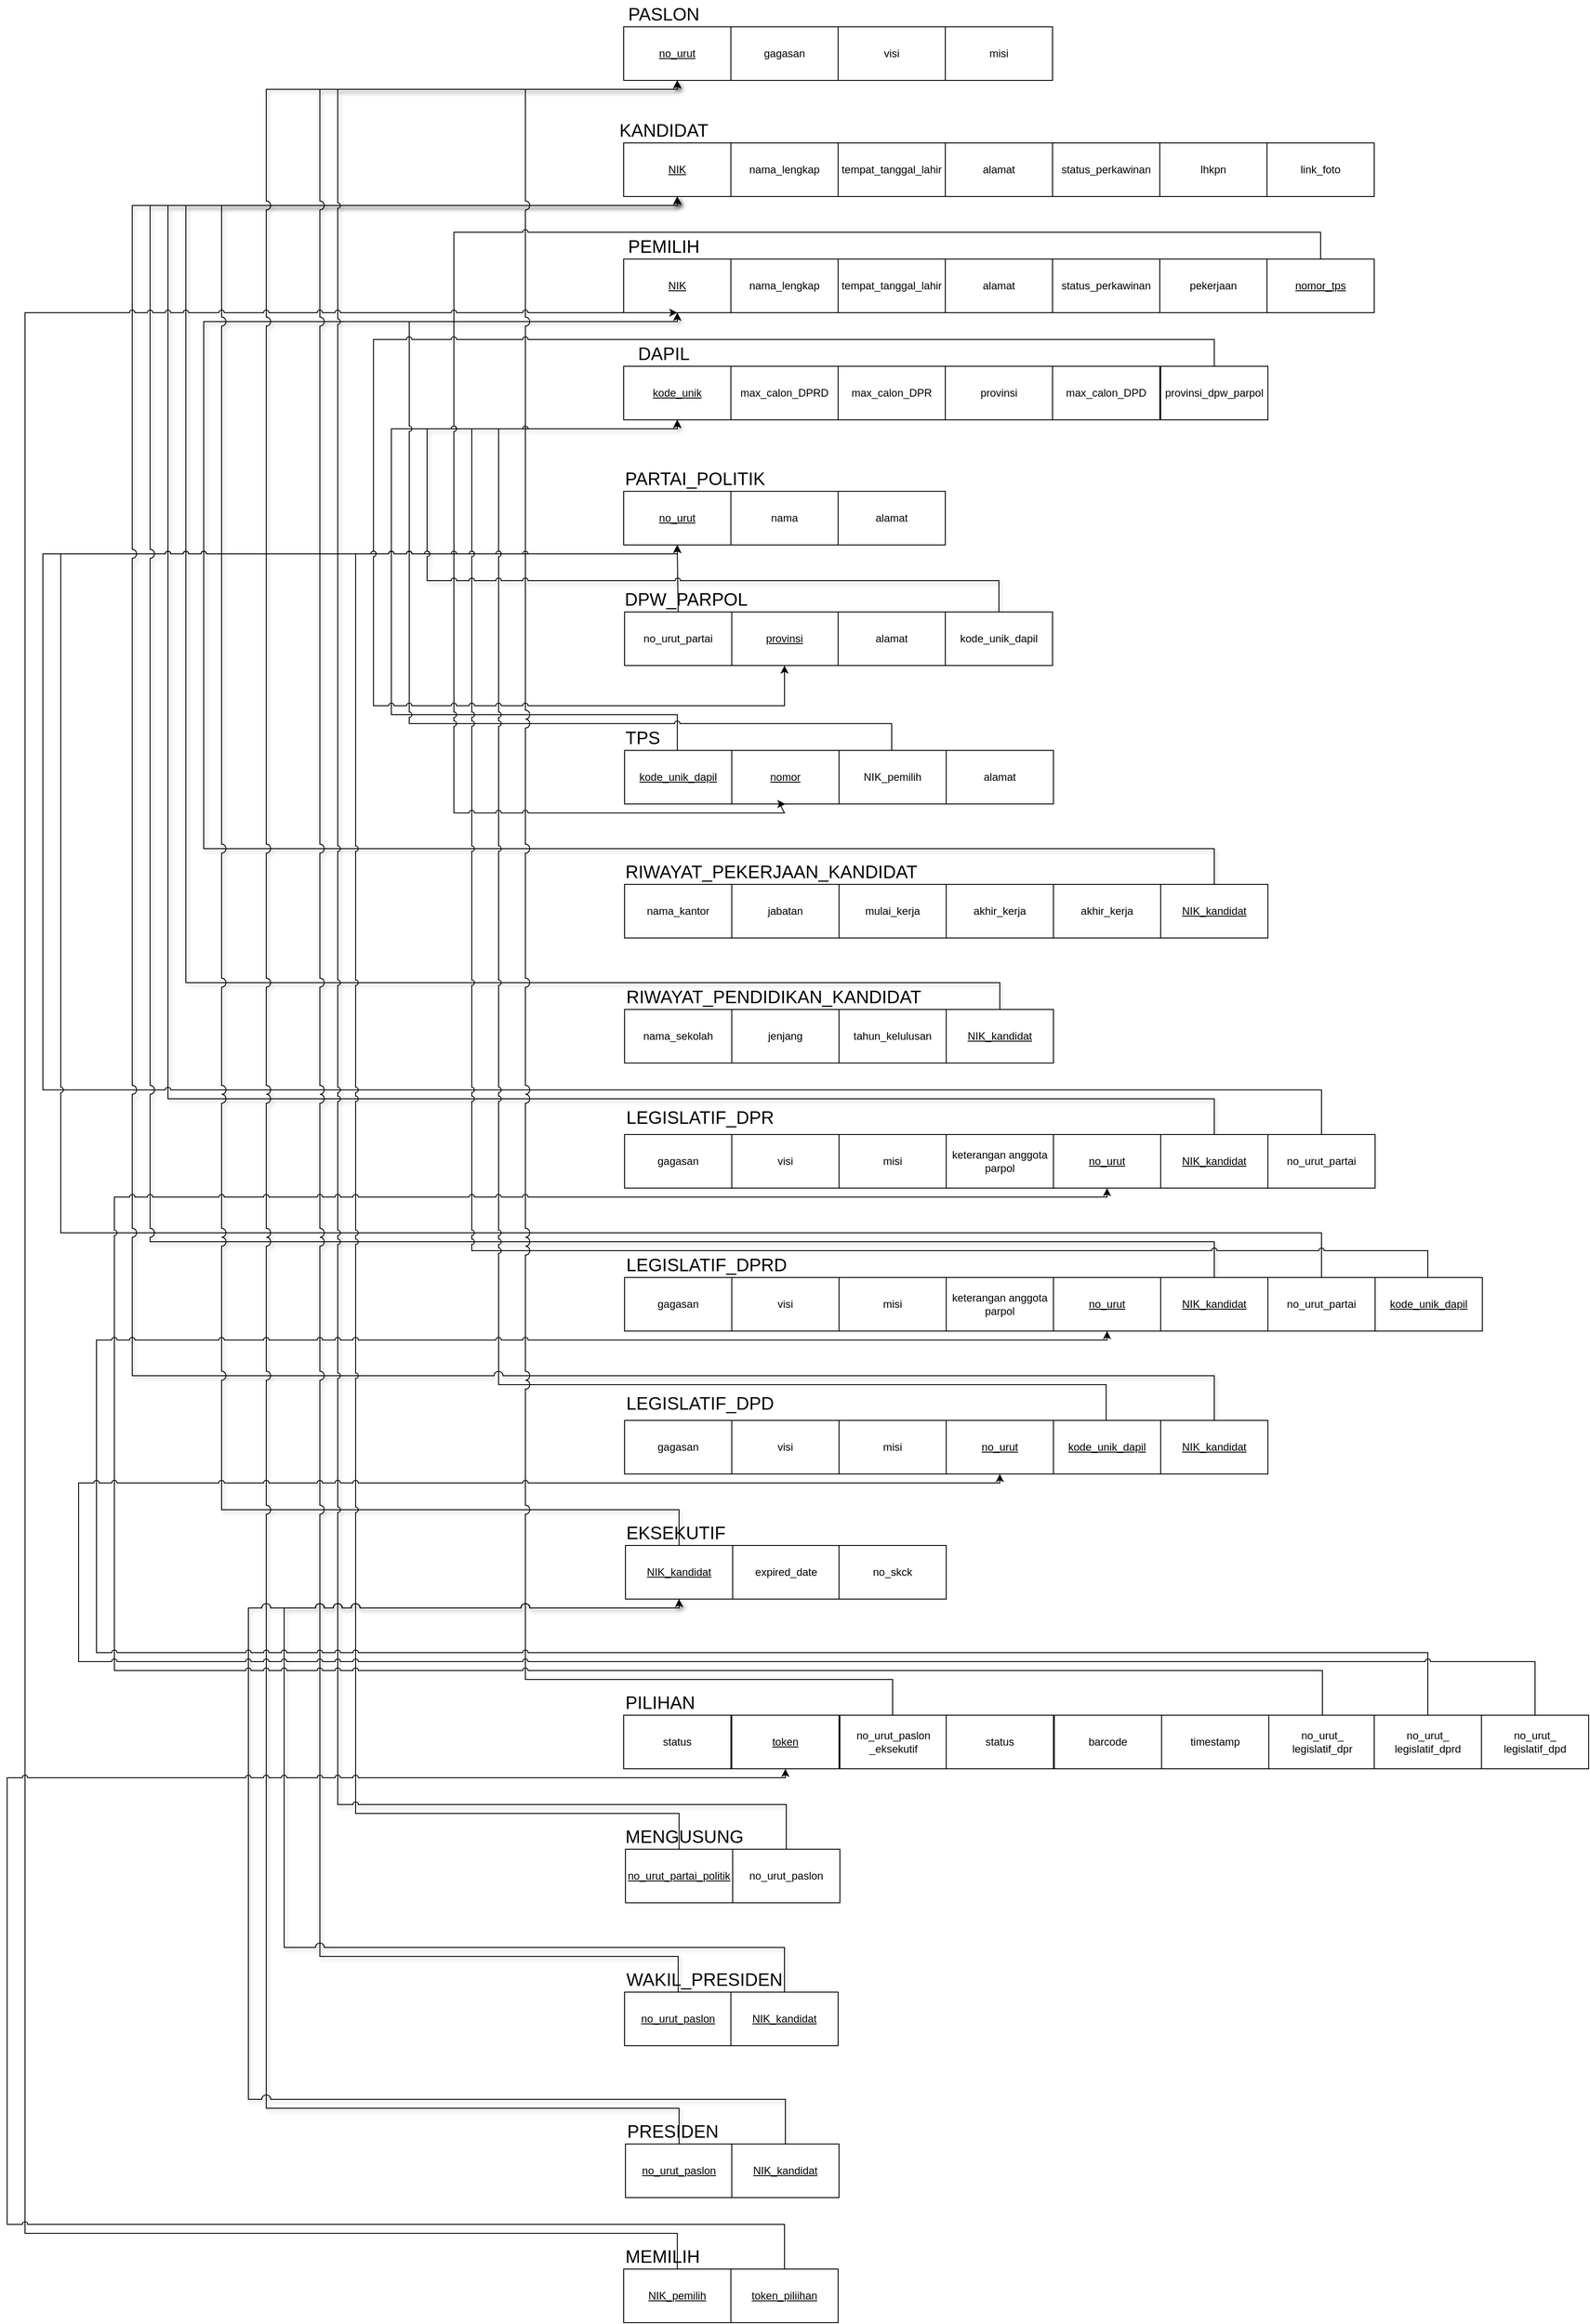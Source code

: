 <mxfile>
    <diagram name="Page-1" id="29IbZUK5nLMqWAKEhT4y">
        <mxGraphModel dx="1619" dy="452" grid="1" gridSize="10" guides="1" tooltips="1" connect="1" arrows="1" fold="1" page="1" pageScale="1" pageWidth="827" pageHeight="1169" math="0" shadow="0">
            <root>
                <mxCell id="0"/>
                <mxCell id="1" parent="0"/>
                <mxCell id="_uWPzjZglegu2zwNNhxl-1" value="no_urut" style="rounded=0;whiteSpace=wrap;html=1;fontStyle=4" parent="1" vertex="1">
                    <mxGeometry x="70" y="90" width="120" height="60" as="geometry"/>
                </mxCell>
                <mxCell id="_uWPzjZglegu2zwNNhxl-2" value="gagasan" style="rounded=0;whiteSpace=wrap;html=1;" parent="1" vertex="1">
                    <mxGeometry x="190" y="90" width="120" height="60" as="geometry"/>
                </mxCell>
                <mxCell id="_uWPzjZglegu2zwNNhxl-3" value="visi" style="rounded=0;whiteSpace=wrap;html=1;" parent="1" vertex="1">
                    <mxGeometry x="310" y="90" width="120" height="60" as="geometry"/>
                </mxCell>
                <mxCell id="_uWPzjZglegu2zwNNhxl-4" value="misi" style="rounded=0;whiteSpace=wrap;html=1;" parent="1" vertex="1">
                    <mxGeometry x="430" y="90" width="120" height="60" as="geometry"/>
                </mxCell>
                <mxCell id="_uWPzjZglegu2zwNNhxl-5" value="PASLON" style="text;html=1;align=center;verticalAlign=middle;whiteSpace=wrap;rounded=0;fontSize=20;" parent="1" vertex="1">
                    <mxGeometry x="60" y="60" width="110" height="30" as="geometry"/>
                </mxCell>
                <mxCell id="_uWPzjZglegu2zwNNhxl-7" value="NIK" style="rounded=0;whiteSpace=wrap;html=1;fontStyle=4" parent="1" vertex="1">
                    <mxGeometry x="70" y="220" width="120" height="60" as="geometry"/>
                </mxCell>
                <mxCell id="_uWPzjZglegu2zwNNhxl-8" value="nama_lengkap" style="rounded=0;whiteSpace=wrap;html=1;" parent="1" vertex="1">
                    <mxGeometry x="190" y="220" width="120" height="60" as="geometry"/>
                </mxCell>
                <mxCell id="_uWPzjZglegu2zwNNhxl-9" value="tempat_tanggal_lahir" style="rounded=0;whiteSpace=wrap;html=1;" parent="1" vertex="1">
                    <mxGeometry x="310" y="220" width="120" height="60" as="geometry"/>
                </mxCell>
                <mxCell id="_uWPzjZglegu2zwNNhxl-10" value="alamat" style="rounded=0;whiteSpace=wrap;html=1;" parent="1" vertex="1">
                    <mxGeometry x="430" y="220" width="120" height="60" as="geometry"/>
                </mxCell>
                <mxCell id="_uWPzjZglegu2zwNNhxl-11" value="status_perkawinan" style="rounded=0;whiteSpace=wrap;html=1;" parent="1" vertex="1">
                    <mxGeometry x="550" y="220" width="120" height="60" as="geometry"/>
                </mxCell>
                <mxCell id="_uWPzjZglegu2zwNNhxl-12" value="lhkpn" style="rounded=0;whiteSpace=wrap;html=1;" parent="1" vertex="1">
                    <mxGeometry x="670" y="220" width="120" height="60" as="geometry"/>
                </mxCell>
                <mxCell id="_uWPzjZglegu2zwNNhxl-13" value="link_foto" style="rounded=0;whiteSpace=wrap;html=1;" parent="1" vertex="1">
                    <mxGeometry x="790" y="220" width="120" height="60" as="geometry"/>
                </mxCell>
                <mxCell id="_uWPzjZglegu2zwNNhxl-14" value="NIK" style="rounded=0;whiteSpace=wrap;html=1;fontStyle=4" parent="1" vertex="1">
                    <mxGeometry x="70" y="350" width="120" height="60" as="geometry"/>
                </mxCell>
                <mxCell id="_uWPzjZglegu2zwNNhxl-15" value="KANDIDAT" style="text;html=1;align=center;verticalAlign=middle;whiteSpace=wrap;rounded=0;fontSize=20;" parent="1" vertex="1">
                    <mxGeometry x="70" y="190" width="90" height="30" as="geometry"/>
                </mxCell>
                <mxCell id="_uWPzjZglegu2zwNNhxl-16" value="nama_lengkap" style="rounded=0;whiteSpace=wrap;html=1;" parent="1" vertex="1">
                    <mxGeometry x="190" y="350" width="120" height="60" as="geometry"/>
                </mxCell>
                <mxCell id="_uWPzjZglegu2zwNNhxl-18" value="tempat_tanggal_lahir" style="rounded=0;whiteSpace=wrap;html=1;" parent="1" vertex="1">
                    <mxGeometry x="310" y="350" width="120" height="60" as="geometry"/>
                </mxCell>
                <mxCell id="_uWPzjZglegu2zwNNhxl-19" value="alamat" style="rounded=0;whiteSpace=wrap;html=1;" parent="1" vertex="1">
                    <mxGeometry x="430" y="350" width="120" height="60" as="geometry"/>
                </mxCell>
                <mxCell id="_uWPzjZglegu2zwNNhxl-20" value="status_perkawinan" style="rounded=0;whiteSpace=wrap;html=1;" parent="1" vertex="1">
                    <mxGeometry x="550" y="350" width="120" height="60" as="geometry"/>
                </mxCell>
                <mxCell id="_uWPzjZglegu2zwNNhxl-21" value="pekerjaan" style="rounded=0;whiteSpace=wrap;html=1;" parent="1" vertex="1">
                    <mxGeometry x="670" y="350" width="120" height="60" as="geometry"/>
                </mxCell>
                <mxCell id="_uWPzjZglegu2zwNNhxl-22" value="max_calon_DPD" style="rounded=0;whiteSpace=wrap;html=1;" parent="1" vertex="1">
                    <mxGeometry x="550" y="470" width="120" height="60" as="geometry"/>
                </mxCell>
                <mxCell id="_uWPzjZglegu2zwNNhxl-23" value="PEMILIH" style="text;html=1;align=center;verticalAlign=middle;whiteSpace=wrap;rounded=0;fontSize=20;" parent="1" vertex="1">
                    <mxGeometry x="70" y="320" width="90" height="30" as="geometry"/>
                </mxCell>
                <mxCell id="_uWPzjZglegu2zwNNhxl-24" value="max_calon_DPRD" style="rounded=0;whiteSpace=wrap;html=1;" parent="1" vertex="1">
                    <mxGeometry x="190" y="470" width="120" height="60" as="geometry"/>
                </mxCell>
                <mxCell id="_uWPzjZglegu2zwNNhxl-25" value="max_calon_DPR" style="rounded=0;whiteSpace=wrap;html=1;" parent="1" vertex="1">
                    <mxGeometry x="310" y="470" width="120" height="60" as="geometry"/>
                </mxCell>
                <mxCell id="_uWPzjZglegu2zwNNhxl-26" value="provinsi" style="rounded=0;whiteSpace=wrap;html=1;" parent="1" vertex="1">
                    <mxGeometry x="430" y="470" width="120" height="60" as="geometry"/>
                </mxCell>
                <mxCell id="_uWPzjZglegu2zwNNhxl-27" value="kode_unik" style="rounded=0;whiteSpace=wrap;html=1;fontStyle=4" parent="1" vertex="1">
                    <mxGeometry x="70" y="470" width="120" height="60" as="geometry"/>
                </mxCell>
                <mxCell id="_uWPzjZglegu2zwNNhxl-28" value="DAPIL" style="text;html=1;align=center;verticalAlign=middle;whiteSpace=wrap;rounded=0;fontSize=20;" parent="1" vertex="1">
                    <mxGeometry x="70" y="440" width="90" height="30" as="geometry"/>
                </mxCell>
                <mxCell id="_uWPzjZglegu2zwNNhxl-29" value="no_urut" style="rounded=0;whiteSpace=wrap;html=1;fontStyle=4" parent="1" vertex="1">
                    <mxGeometry x="70" y="610" width="120" height="60" as="geometry"/>
                </mxCell>
                <mxCell id="_uWPzjZglegu2zwNNhxl-30" value="nama" style="rounded=0;whiteSpace=wrap;html=1;" parent="1" vertex="1">
                    <mxGeometry x="190" y="610" width="120" height="60" as="geometry"/>
                </mxCell>
                <mxCell id="_uWPzjZglegu2zwNNhxl-31" value="alamat" style="rounded=0;whiteSpace=wrap;html=1;" parent="1" vertex="1">
                    <mxGeometry x="310" y="610" width="120" height="60" as="geometry"/>
                </mxCell>
                <mxCell id="_uWPzjZglegu2zwNNhxl-32" value="PARTAI_POLITIK" style="text;html=1;align=center;verticalAlign=middle;whiteSpace=wrap;rounded=0;fontSize=20;" parent="1" vertex="1">
                    <mxGeometry x="70" y="580" width="160" height="30" as="geometry"/>
                </mxCell>
                <mxCell id="_uWPzjZglegu2zwNNhxl-36" value="provinsi" style="rounded=0;whiteSpace=wrap;html=1;fontStyle=4" parent="1" vertex="1">
                    <mxGeometry x="190" y="745" width="120" height="60" as="geometry"/>
                </mxCell>
                <mxCell id="12" style="edgeStyle=orthogonalEdgeStyle;rounded=0;jumpStyle=arc;html=1;entryX=0.5;entryY=1;entryDx=0;entryDy=0;" parent="1" source="_uWPzjZglegu2zwNNhxl-37" target="_uWPzjZglegu2zwNNhxl-29" edge="1">
                    <mxGeometry relative="1" as="geometry"/>
                </mxCell>
                <mxCell id="_uWPzjZglegu2zwNNhxl-37" value="no_urut_partai" style="rounded=0;whiteSpace=wrap;html=1;fontStyle=0" parent="1" vertex="1">
                    <mxGeometry x="71" y="745" width="120" height="60" as="geometry"/>
                </mxCell>
                <mxCell id="_uWPzjZglegu2zwNNhxl-38" value="alamat" style="rounded=0;whiteSpace=wrap;html=1;" parent="1" vertex="1">
                    <mxGeometry x="310" y="745" width="120" height="60" as="geometry"/>
                </mxCell>
                <mxCell id="_uWPzjZglegu2zwNNhxl-39" value="DPW_PARPOL" style="text;html=1;align=center;verticalAlign=middle;whiteSpace=wrap;rounded=0;fontSize=20;" parent="1" vertex="1">
                    <mxGeometry x="60" y="715" width="160" height="30" as="geometry"/>
                </mxCell>
                <mxCell id="_uWPzjZglegu2zwNNhxl-40" value="alamat" style="rounded=0;whiteSpace=wrap;html=1;" parent="1" vertex="1">
                    <mxGeometry x="431" y="900" width="120" height="60" as="geometry"/>
                </mxCell>
                <mxCell id="_uWPzjZglegu2zwNNhxl-41" value="nomor" style="rounded=0;whiteSpace=wrap;html=1;fontStyle=4" parent="1" vertex="1">
                    <mxGeometry x="191" y="900" width="120" height="60" as="geometry"/>
                </mxCell>
                <mxCell id="16" style="edgeStyle=orthogonalEdgeStyle;rounded=0;jumpStyle=arc;html=1;entryX=0.5;entryY=1;entryDx=0;entryDy=0;" parent="1" source="_uWPzjZglegu2zwNNhxl-42" target="_uWPzjZglegu2zwNNhxl-27" edge="1">
                    <mxGeometry relative="1" as="geometry">
                        <Array as="points">
                            <mxPoint x="130" y="860"/>
                            <mxPoint x="-190" y="860"/>
                            <mxPoint x="-190" y="540"/>
                            <mxPoint x="130" y="540"/>
                        </Array>
                    </mxGeometry>
                </mxCell>
                <mxCell id="_uWPzjZglegu2zwNNhxl-42" value="kode_unik_dapil" style="rounded=0;whiteSpace=wrap;html=1;fontStyle=4" parent="1" vertex="1">
                    <mxGeometry x="71" y="900" width="120" height="60" as="geometry"/>
                </mxCell>
                <mxCell id="_uWPzjZglegu2zwNNhxl-43" value="TPS" style="text;html=1;align=left;verticalAlign=middle;whiteSpace=wrap;rounded=0;fontSize=20;" parent="1" vertex="1">
                    <mxGeometry x="70" y="870" width="50" height="30" as="geometry"/>
                </mxCell>
                <mxCell id="13" style="edgeStyle=orthogonalEdgeStyle;rounded=0;jumpStyle=arc;html=1;entryX=0.5;entryY=1;entryDx=0;entryDy=0;" parent="1" source="_uWPzjZglegu2zwNNhxl-44" target="_uWPzjZglegu2zwNNhxl-14" edge="1">
                    <mxGeometry relative="1" as="geometry">
                        <Array as="points">
                            <mxPoint x="370" y="870"/>
                            <mxPoint x="-170" y="870"/>
                            <mxPoint x="-170" y="420"/>
                            <mxPoint x="130" y="420"/>
                        </Array>
                    </mxGeometry>
                </mxCell>
                <mxCell id="_uWPzjZglegu2zwNNhxl-44" value="NIK_pemilih" style="rounded=0;whiteSpace=wrap;html=1;fontStyle=0" parent="1" vertex="1">
                    <mxGeometry x="311" y="900" width="120" height="60" as="geometry"/>
                </mxCell>
                <mxCell id="_uWPzjZglegu2zwNNhxl-45" value="nama_kantor" style="rounded=0;whiteSpace=wrap;html=1;fontStyle=0" parent="1" vertex="1">
                    <mxGeometry x="71" y="1050" width="120" height="60" as="geometry"/>
                </mxCell>
                <mxCell id="_uWPzjZglegu2zwNNhxl-46" value="jabatan" style="rounded=0;whiteSpace=wrap;html=1;fontStyle=0" parent="1" vertex="1">
                    <mxGeometry x="191" y="1050" width="120" height="60" as="geometry"/>
                </mxCell>
                <mxCell id="_uWPzjZglegu2zwNNhxl-47" value="mulai_kerja" style="rounded=0;whiteSpace=wrap;html=1;fontStyle=0" parent="1" vertex="1">
                    <mxGeometry x="311" y="1050" width="120" height="60" as="geometry"/>
                </mxCell>
                <mxCell id="_uWPzjZglegu2zwNNhxl-48" value="akhir_kerja" style="rounded=0;whiteSpace=wrap;html=1;fontStyle=0" parent="1" vertex="1">
                    <mxGeometry x="431" y="1050" width="120" height="60" as="geometry"/>
                </mxCell>
                <mxCell id="_uWPzjZglegu2zwNNhxl-50" value="RIWAYAT_PEKERJAAN_KANDIDAT" style="text;html=1;align=left;verticalAlign=middle;whiteSpace=wrap;rounded=0;fontSize=20;" parent="1" vertex="1">
                    <mxGeometry x="70" y="1020" width="330" height="30" as="geometry"/>
                </mxCell>
                <mxCell id="_uWPzjZglegu2zwNNhxl-51" value="akhir_kerja" style="rounded=0;whiteSpace=wrap;html=1;fontStyle=0" parent="1" vertex="1">
                    <mxGeometry x="551" y="1050" width="120" height="60" as="geometry"/>
                </mxCell>
                <mxCell id="37" style="edgeStyle=orthogonalEdgeStyle;rounded=0;jumpStyle=arc;jumpSize=10;html=1;entryX=0.5;entryY=1;entryDx=0;entryDy=0;shadow=1;" parent="1" source="_uWPzjZglegu2zwNNhxl-52" target="_uWPzjZglegu2zwNNhxl-14" edge="1">
                    <mxGeometry relative="1" as="geometry">
                        <Array as="points">
                            <mxPoint x="731" y="1010"/>
                            <mxPoint x="-400" y="1010"/>
                            <mxPoint x="-400" y="420"/>
                            <mxPoint x="130" y="420"/>
                        </Array>
                    </mxGeometry>
                </mxCell>
                <mxCell id="_uWPzjZglegu2zwNNhxl-52" value="NIK_kandidat" style="rounded=0;whiteSpace=wrap;html=1;fontStyle=4" parent="1" vertex="1">
                    <mxGeometry x="671" y="1050" width="120" height="60" as="geometry"/>
                </mxCell>
                <mxCell id="_uWPzjZglegu2zwNNhxl-53" value="nama_sekolah" style="rounded=0;whiteSpace=wrap;html=1;fontStyle=0" parent="1" vertex="1">
                    <mxGeometry x="71" y="1190" width="120" height="60" as="geometry"/>
                </mxCell>
                <mxCell id="_uWPzjZglegu2zwNNhxl-54" value="jenjang" style="rounded=0;whiteSpace=wrap;html=1;fontStyle=0" parent="1" vertex="1">
                    <mxGeometry x="191" y="1190" width="120" height="60" as="geometry"/>
                </mxCell>
                <mxCell id="_uWPzjZglegu2zwNNhxl-55" value="tahun_kelulusan" style="rounded=0;whiteSpace=wrap;html=1;fontStyle=0" parent="1" vertex="1">
                    <mxGeometry x="311" y="1190" width="120" height="60" as="geometry"/>
                </mxCell>
                <mxCell id="_uWPzjZglegu2zwNNhxl-56" value="RIWAYAT_PENDIDIKAN_KANDIDAT" style="text;html=1;align=left;verticalAlign=middle;whiteSpace=wrap;rounded=0;fontSize=20;" parent="1" vertex="1">
                    <mxGeometry x="71" y="1160" width="330" height="30" as="geometry"/>
                </mxCell>
                <mxCell id="38" style="edgeStyle=orthogonalEdgeStyle;rounded=0;jumpStyle=arc;jumpSize=10;html=1;entryX=0.5;entryY=1;entryDx=0;entryDy=0;shadow=1;" parent="1" source="_uWPzjZglegu2zwNNhxl-57" target="_uWPzjZglegu2zwNNhxl-7" edge="1">
                    <mxGeometry relative="1" as="geometry">
                        <Array as="points">
                            <mxPoint x="491" y="1160"/>
                            <mxPoint x="-420" y="1160"/>
                            <mxPoint x="-420" y="290"/>
                            <mxPoint x="130" y="290"/>
                        </Array>
                    </mxGeometry>
                </mxCell>
                <mxCell id="_uWPzjZglegu2zwNNhxl-57" value="NIK_kandidat" style="rounded=0;whiteSpace=wrap;html=1;fontStyle=4" parent="1" vertex="1">
                    <mxGeometry x="431" y="1190" width="120" height="60" as="geometry"/>
                </mxCell>
                <mxCell id="_uWPzjZglegu2zwNNhxl-58" value="gagasan" style="rounded=0;whiteSpace=wrap;html=1;fontStyle=0" parent="1" vertex="1">
                    <mxGeometry x="71" y="1330" width="120" height="60" as="geometry"/>
                </mxCell>
                <mxCell id="_uWPzjZglegu2zwNNhxl-59" value="LEGISLATIF_DPR" style="text;html=1;align=left;verticalAlign=middle;whiteSpace=wrap;rounded=0;fontSize=20;" parent="1" vertex="1">
                    <mxGeometry x="71" y="1295" width="330" height="30" as="geometry"/>
                </mxCell>
                <mxCell id="_uWPzjZglegu2zwNNhxl-60" value="visi" style="rounded=0;whiteSpace=wrap;html=1;fontStyle=0" parent="1" vertex="1">
                    <mxGeometry x="191" y="1330" width="120" height="60" as="geometry"/>
                </mxCell>
                <mxCell id="_uWPzjZglegu2zwNNhxl-61" value="misi" style="rounded=0;whiteSpace=wrap;html=1;fontStyle=0" parent="1" vertex="1">
                    <mxGeometry x="311" y="1330" width="120" height="60" as="geometry"/>
                </mxCell>
                <mxCell id="_uWPzjZglegu2zwNNhxl-62" value="keterangan anggota parpol" style="rounded=0;whiteSpace=wrap;html=1;fontStyle=0" parent="1" vertex="1">
                    <mxGeometry x="431" y="1330" width="120" height="60" as="geometry"/>
                </mxCell>
                <mxCell id="_uWPzjZglegu2zwNNhxl-63" value="no_urut" style="rounded=0;whiteSpace=wrap;html=1;fontStyle=4" parent="1" vertex="1">
                    <mxGeometry x="551" y="1330" width="120" height="60" as="geometry"/>
                </mxCell>
                <mxCell id="39" style="edgeStyle=orthogonalEdgeStyle;rounded=0;jumpStyle=arc;jumpSize=10;html=1;entryX=0.5;entryY=1;entryDx=0;entryDy=0;shadow=1;" parent="1" source="_uWPzjZglegu2zwNNhxl-64" target="_uWPzjZglegu2zwNNhxl-7" edge="1">
                    <mxGeometry relative="1" as="geometry">
                        <Array as="points">
                            <mxPoint x="731" y="1290"/>
                            <mxPoint x="-440" y="1290"/>
                            <mxPoint x="-440" y="290"/>
                            <mxPoint x="130" y="290"/>
                        </Array>
                    </mxGeometry>
                </mxCell>
                <mxCell id="_uWPzjZglegu2zwNNhxl-64" value="NIK_kandidat" style="rounded=0;whiteSpace=wrap;html=1;fontStyle=4" parent="1" vertex="1">
                    <mxGeometry x="671" y="1330" width="120" height="60" as="geometry"/>
                </mxCell>
                <mxCell id="52" style="edgeStyle=orthogonalEdgeStyle;rounded=0;jumpStyle=arc;html=1;entryX=0.5;entryY=1;entryDx=0;entryDy=0;" edge="1" parent="1" source="_uWPzjZglegu2zwNNhxl-65" target="_uWPzjZglegu2zwNNhxl-29">
                    <mxGeometry relative="1" as="geometry">
                        <Array as="points">
                            <mxPoint x="851" y="1280"/>
                            <mxPoint x="-580" y="1280"/>
                            <mxPoint x="-580" y="680"/>
                            <mxPoint x="130" y="680"/>
                        </Array>
                    </mxGeometry>
                </mxCell>
                <mxCell id="_uWPzjZglegu2zwNNhxl-65" value="no_urut_partai" style="rounded=0;whiteSpace=wrap;html=1;fontStyle=0" parent="1" vertex="1">
                    <mxGeometry x="791" y="1330" width="120" height="60" as="geometry"/>
                </mxCell>
                <mxCell id="51" style="edgeStyle=orthogonalEdgeStyle;rounded=0;jumpStyle=arc;html=1;entryX=0.5;entryY=1;entryDx=0;entryDy=0;" edge="1" parent="1" source="_uWPzjZglegu2zwNNhxl-74" target="_uWPzjZglegu2zwNNhxl-29">
                    <mxGeometry relative="1" as="geometry">
                        <Array as="points">
                            <mxPoint x="851" y="1440"/>
                            <mxPoint x="-560" y="1440"/>
                            <mxPoint x="-560" y="680"/>
                            <mxPoint x="130" y="680"/>
                        </Array>
                    </mxGeometry>
                </mxCell>
                <mxCell id="_uWPzjZglegu2zwNNhxl-74" value="no_urut_partai" style="rounded=0;whiteSpace=wrap;html=1;fontStyle=0" parent="1" vertex="1">
                    <mxGeometry x="791" y="1490" width="120" height="60" as="geometry"/>
                </mxCell>
                <mxCell id="41" style="edgeStyle=orthogonalEdgeStyle;rounded=0;jumpStyle=arc;jumpSize=10;html=1;entryX=0.5;entryY=1;entryDx=0;entryDy=0;shadow=1;" parent="1" source="_uWPzjZglegu2zwNNhxl-75" target="_uWPzjZglegu2zwNNhxl-7" edge="1">
                    <mxGeometry relative="1" as="geometry">
                        <Array as="points">
                            <mxPoint x="731" y="1450"/>
                            <mxPoint x="-460" y="1450"/>
                            <mxPoint x="-460" y="290"/>
                            <mxPoint x="130" y="290"/>
                        </Array>
                    </mxGeometry>
                </mxCell>
                <mxCell id="_uWPzjZglegu2zwNNhxl-75" value="NIK_kandidat" style="rounded=0;whiteSpace=wrap;html=1;fontStyle=4" parent="1" vertex="1">
                    <mxGeometry x="671" y="1490" width="120" height="60" as="geometry"/>
                </mxCell>
                <mxCell id="_uWPzjZglegu2zwNNhxl-76" value="no_urut" style="rounded=0;whiteSpace=wrap;html=1;fontStyle=4" parent="1" vertex="1">
                    <mxGeometry x="551" y="1490" width="120" height="60" as="geometry"/>
                </mxCell>
                <mxCell id="_uWPzjZglegu2zwNNhxl-77" value="keterangan anggota parpol" style="rounded=0;whiteSpace=wrap;html=1;fontStyle=0" parent="1" vertex="1">
                    <mxGeometry x="431" y="1490" width="120" height="60" as="geometry"/>
                </mxCell>
                <mxCell id="_uWPzjZglegu2zwNNhxl-78" value="misi" style="rounded=0;whiteSpace=wrap;html=1;fontStyle=0" parent="1" vertex="1">
                    <mxGeometry x="311" y="1490" width="120" height="60" as="geometry"/>
                </mxCell>
                <mxCell id="_uWPzjZglegu2zwNNhxl-79" value="visi" style="rounded=0;whiteSpace=wrap;html=1;fontStyle=0" parent="1" vertex="1">
                    <mxGeometry x="191" y="1490" width="120" height="60" as="geometry"/>
                </mxCell>
                <mxCell id="_uWPzjZglegu2zwNNhxl-80" value="gagasan" style="rounded=0;whiteSpace=wrap;html=1;fontStyle=0" parent="1" vertex="1">
                    <mxGeometry x="71" y="1490" width="120" height="60" as="geometry"/>
                </mxCell>
                <mxCell id="_uWPzjZglegu2zwNNhxl-81" value="LEGISLATIF_DPRD" style="text;html=1;align=left;verticalAlign=middle;whiteSpace=wrap;rounded=0;fontSize=20;" parent="1" vertex="1">
                    <mxGeometry x="71" y="1460" width="330" height="30" as="geometry"/>
                </mxCell>
                <mxCell id="7" style="edgeStyle=orthogonalEdgeStyle;rounded=0;jumpStyle=arc;html=1;entryX=0.5;entryY=1;entryDx=0;entryDy=0;" parent="1" source="_uWPzjZglegu2zwNNhxl-82" target="_uWPzjZglegu2zwNNhxl-27" edge="1">
                    <mxGeometry relative="1" as="geometry">
                        <Array as="points">
                            <mxPoint x="970" y="1460"/>
                            <mxPoint x="-100" y="1460"/>
                            <mxPoint x="-100" y="540"/>
                            <mxPoint x="130" y="540"/>
                        </Array>
                    </mxGeometry>
                </mxCell>
                <mxCell id="_uWPzjZglegu2zwNNhxl-82" value="kode_unik_dapil" style="rounded=0;whiteSpace=wrap;html=1;fontStyle=4" parent="1" vertex="1">
                    <mxGeometry x="911" y="1490" width="120" height="60" as="geometry"/>
                </mxCell>
                <mxCell id="_uWPzjZglegu2zwNNhxl-83" value="LEGISLATIF_DPD" style="text;html=1;align=left;verticalAlign=middle;whiteSpace=wrap;rounded=0;fontSize=20;" parent="1" vertex="1">
                    <mxGeometry x="71" y="1615" width="330" height="30" as="geometry"/>
                </mxCell>
                <mxCell id="_uWPzjZglegu2zwNNhxl-85" value="gagasan" style="rounded=0;whiteSpace=wrap;html=1;fontStyle=0" parent="1" vertex="1">
                    <mxGeometry x="71" y="1650" width="120" height="60" as="geometry"/>
                </mxCell>
                <mxCell id="_uWPzjZglegu2zwNNhxl-88" value="visi" style="rounded=0;whiteSpace=wrap;html=1;fontStyle=0" parent="1" vertex="1">
                    <mxGeometry x="191" y="1650" width="120" height="60" as="geometry"/>
                </mxCell>
                <mxCell id="_uWPzjZglegu2zwNNhxl-90" value="misi" style="rounded=0;whiteSpace=wrap;html=1;fontStyle=0" parent="1" vertex="1">
                    <mxGeometry x="311" y="1650" width="120" height="60" as="geometry"/>
                </mxCell>
                <mxCell id="_uWPzjZglegu2zwNNhxl-91" value="no_urut" style="rounded=0;whiteSpace=wrap;html=1;fontStyle=4" parent="1" vertex="1">
                    <mxGeometry x="431" y="1650" width="120" height="60" as="geometry"/>
                </mxCell>
                <mxCell id="6" style="edgeStyle=orthogonalEdgeStyle;rounded=0;html=1;entryX=0.5;entryY=1;entryDx=0;entryDy=0;jumpStyle=arc;" parent="1" source="_uWPzjZglegu2zwNNhxl-92" target="_uWPzjZglegu2zwNNhxl-27" edge="1">
                    <mxGeometry relative="1" as="geometry">
                        <Array as="points">
                            <mxPoint x="610" y="1610"/>
                            <mxPoint x="-70" y="1610"/>
                            <mxPoint x="-70" y="540"/>
                            <mxPoint x="130" y="540"/>
                        </Array>
                    </mxGeometry>
                </mxCell>
                <mxCell id="_uWPzjZglegu2zwNNhxl-92" value="kode_unik_dapil" style="rounded=0;whiteSpace=wrap;html=1;fontStyle=4" parent="1" vertex="1">
                    <mxGeometry x="551" y="1650" width="120" height="60" as="geometry"/>
                </mxCell>
                <mxCell id="43" style="edgeStyle=orthogonalEdgeStyle;rounded=0;jumpStyle=arc;jumpSize=10;html=1;entryX=0.5;entryY=1;entryDx=0;entryDy=0;shadow=1;" parent="1" source="_uWPzjZglegu2zwNNhxl-95" target="_uWPzjZglegu2zwNNhxl-7" edge="1">
                    <mxGeometry relative="1" as="geometry">
                        <Array as="points">
                            <mxPoint x="731" y="1600"/>
                            <mxPoint x="-480" y="1600"/>
                            <mxPoint x="-480" y="290"/>
                            <mxPoint x="130" y="290"/>
                        </Array>
                    </mxGeometry>
                </mxCell>
                <mxCell id="_uWPzjZglegu2zwNNhxl-95" value="NIK_kandidat" style="rounded=0;whiteSpace=wrap;html=1;fontStyle=4" parent="1" vertex="1">
                    <mxGeometry x="671" y="1650" width="120" height="60" as="geometry"/>
                </mxCell>
                <mxCell id="36" style="edgeStyle=orthogonalEdgeStyle;rounded=0;jumpStyle=arc;jumpSize=10;html=1;entryX=0.5;entryY=1;entryDx=0;entryDy=0;shadow=1;" parent="1" source="_uWPzjZglegu2zwNNhxl-96" target="_uWPzjZglegu2zwNNhxl-7" edge="1">
                    <mxGeometry relative="1" as="geometry">
                        <Array as="points">
                            <mxPoint x="132" y="1750"/>
                            <mxPoint x="-380" y="1750"/>
                            <mxPoint x="-380" y="290"/>
                            <mxPoint x="130" y="290"/>
                        </Array>
                    </mxGeometry>
                </mxCell>
                <mxCell id="_uWPzjZglegu2zwNNhxl-96" value="NIK_kandidat" style="rounded=0;whiteSpace=wrap;html=1;fontStyle=4" parent="1" vertex="1">
                    <mxGeometry x="72" y="1790" width="120" height="60" as="geometry"/>
                </mxCell>
                <mxCell id="_uWPzjZglegu2zwNNhxl-97" value="expired_date" style="rounded=0;whiteSpace=wrap;html=1;fontStyle=0" parent="1" vertex="1">
                    <mxGeometry x="192" y="1790" width="120" height="60" as="geometry"/>
                </mxCell>
                <mxCell id="_uWPzjZglegu2zwNNhxl-99" style="edgeStyle=orthogonalEdgeStyle;rounded=0;orthogonalLoop=1;jettySize=auto;html=1;exitX=0.75;exitY=1;exitDx=0;exitDy=0;entryX=0.658;entryY=0.833;entryDx=0;entryDy=0;entryPerimeter=0;" parent="1" source="_uWPzjZglegu2zwNNhxl-100" target="_uWPzjZglegu2zwNNhxl-100" edge="1">
                    <mxGeometry relative="1" as="geometry"/>
                </mxCell>
                <mxCell id="_uWPzjZglegu2zwNNhxl-100" value="no_skck" style="rounded=0;whiteSpace=wrap;html=1;fontStyle=0" parent="1" vertex="1">
                    <mxGeometry x="311" y="1790" width="120" height="60" as="geometry"/>
                </mxCell>
                <mxCell id="_uWPzjZglegu2zwNNhxl-101" value="EKSEKUTIF" style="text;html=1;align=left;verticalAlign=middle;whiteSpace=wrap;rounded=0;fontSize=20;" parent="1" vertex="1">
                    <mxGeometry x="71" y="1760" width="29" height="30" as="geometry"/>
                </mxCell>
                <mxCell id="_uWPzjZglegu2zwNNhxl-103" value="token" style="rounded=0;whiteSpace=wrap;html=1;fontStyle=4" parent="1" vertex="1">
                    <mxGeometry x="191" y="1980" width="120" height="60" as="geometry"/>
                </mxCell>
                <mxCell id="5" style="edgeStyle=orthogonalEdgeStyle;rounded=0;html=1;entryX=0.5;entryY=1;entryDx=0;entryDy=0;jumpStyle=arc;jumpSize=10;" parent="1" source="_uWPzjZglegu2zwNNhxl-104" target="_uWPzjZglegu2zwNNhxl-1" edge="1">
                    <mxGeometry relative="1" as="geometry">
                        <Array as="points">
                            <mxPoint x="371" y="1940"/>
                            <mxPoint x="-40" y="1940"/>
                            <mxPoint x="-40" y="160"/>
                            <mxPoint x="130" y="160"/>
                        </Array>
                    </mxGeometry>
                </mxCell>
                <mxCell id="_uWPzjZglegu2zwNNhxl-104" value="no_urut_paslon&lt;br&gt;_eksekutif" style="rounded=0;whiteSpace=wrap;html=1;fontStyle=0" parent="1" vertex="1">
                    <mxGeometry x="312" y="1980" width="120" height="60" as="geometry"/>
                </mxCell>
                <mxCell id="_uWPzjZglegu2zwNNhxl-105" value="status" style="rounded=0;whiteSpace=wrap;html=1;fontStyle=0" parent="1" vertex="1">
                    <mxGeometry x="70" y="1980" width="120" height="60" as="geometry"/>
                </mxCell>
                <mxCell id="_uWPzjZglegu2zwNNhxl-106" value="barcode" style="rounded=0;whiteSpace=wrap;html=1;fontStyle=0" parent="1" vertex="1">
                    <mxGeometry x="552" y="1980" width="120" height="60" as="geometry"/>
                </mxCell>
                <mxCell id="_uWPzjZglegu2zwNNhxl-107" value="PILIHAN" style="text;html=1;align=left;verticalAlign=middle;whiteSpace=wrap;rounded=0;fontSize=20;" parent="1" vertex="1">
                    <mxGeometry x="70" y="1950" width="230" height="30" as="geometry"/>
                </mxCell>
                <mxCell id="_uWPzjZglegu2zwNNhxl-109" value="timestamp" style="rounded=0;whiteSpace=wrap;html=1;fontStyle=0" parent="1" vertex="1">
                    <mxGeometry x="672" y="1980" width="120" height="60" as="geometry"/>
                </mxCell>
                <mxCell id="9" style="edgeStyle=orthogonalEdgeStyle;rounded=0;jumpStyle=arc;html=1;entryX=0.5;entryY=1;entryDx=0;entryDy=0;" parent="1" source="8" target="_uWPzjZglegu2zwNNhxl-41" edge="1">
                    <mxGeometry relative="1" as="geometry">
                        <mxPoint x="250" y="940" as="targetPoint"/>
                        <Array as="points">
                            <mxPoint x="850" y="320"/>
                            <mxPoint x="-120" y="320"/>
                            <mxPoint x="-120" y="970"/>
                            <mxPoint x="250" y="970"/>
                            <mxPoint x="250" y="960"/>
                        </Array>
                    </mxGeometry>
                </mxCell>
                <mxCell id="8" value="nomor_tps" style="rounded=0;whiteSpace=wrap;html=1;fontStyle=4" parent="1" vertex="1">
                    <mxGeometry x="790" y="350" width="120" height="60" as="geometry"/>
                </mxCell>
                <mxCell id="11" style="edgeStyle=orthogonalEdgeStyle;rounded=0;jumpStyle=arc;html=1;entryX=0.5;entryY=1;entryDx=0;entryDy=0;shadow=1;" parent="1" source="10" target="_uWPzjZglegu2zwNNhxl-27" edge="1">
                    <mxGeometry relative="1" as="geometry">
                        <Array as="points">
                            <mxPoint x="490" y="710"/>
                            <mxPoint x="-150" y="710"/>
                            <mxPoint x="-150" y="540"/>
                            <mxPoint x="130" y="540"/>
                        </Array>
                    </mxGeometry>
                </mxCell>
                <mxCell id="10" value="kode_unik_dapil" style="rounded=0;whiteSpace=wrap;html=1;fontStyle=0" parent="1" vertex="1">
                    <mxGeometry x="430" y="745" width="120" height="60" as="geometry"/>
                </mxCell>
                <mxCell id="18" style="edgeStyle=orthogonalEdgeStyle;rounded=0;jumpStyle=arc;html=1;entryX=0.5;entryY=1;entryDx=0;entryDy=0;" parent="1" source="17" target="_uWPzjZglegu2zwNNhxl-36" edge="1">
                    <mxGeometry relative="1" as="geometry">
                        <Array as="points">
                            <mxPoint x="731" y="440"/>
                            <mxPoint x="-210" y="440"/>
                            <mxPoint x="-210" y="850"/>
                            <mxPoint x="250" y="850"/>
                        </Array>
                    </mxGeometry>
                </mxCell>
                <mxCell id="17" value="provinsi_dpw_parpol" style="rounded=0;whiteSpace=wrap;html=1;" parent="1" vertex="1">
                    <mxGeometry x="671" y="470" width="120" height="60" as="geometry"/>
                </mxCell>
                <mxCell id="23" style="edgeStyle=orthogonalEdgeStyle;rounded=0;jumpStyle=arc;html=1;entryX=0.5;entryY=1;entryDx=0;entryDy=0;" parent="1" source="20" target="_uWPzjZglegu2zwNNhxl-29" edge="1">
                    <mxGeometry relative="1" as="geometry">
                        <Array as="points">
                            <mxPoint x="132" y="2090"/>
                            <mxPoint x="-230" y="2090"/>
                            <mxPoint x="-230" y="680"/>
                            <mxPoint x="130" y="680"/>
                        </Array>
                    </mxGeometry>
                </mxCell>
                <mxCell id="20" value="no_urut_partai_politik" style="rounded=0;whiteSpace=wrap;html=1;fontStyle=4" parent="1" vertex="1">
                    <mxGeometry x="72" y="2130" width="120" height="60" as="geometry"/>
                </mxCell>
                <mxCell id="21" value="MENGUSUNG" style="text;html=1;align=left;verticalAlign=middle;whiteSpace=wrap;rounded=0;fontSize=20;" parent="1" vertex="1">
                    <mxGeometry x="70" y="2100" width="140" height="30" as="geometry"/>
                </mxCell>
                <mxCell id="24" style="edgeStyle=orthogonalEdgeStyle;rounded=0;jumpStyle=arc;html=1;entryX=0.5;entryY=1;entryDx=0;entryDy=0;shadow=1;" parent="1" source="22" target="_uWPzjZglegu2zwNNhxl-1" edge="1">
                    <mxGeometry relative="1" as="geometry">
                        <Array as="points">
                            <mxPoint x="252" y="2080"/>
                            <mxPoint x="-250" y="2080"/>
                            <mxPoint x="-250" y="160"/>
                            <mxPoint x="130" y="160"/>
                        </Array>
                    </mxGeometry>
                </mxCell>
                <mxCell id="22" value="no_urut_paslon" style="rounded=0;whiteSpace=wrap;html=1;fontStyle=0" parent="1" vertex="1">
                    <mxGeometry x="192" y="2130" width="120" height="60" as="geometry"/>
                </mxCell>
                <mxCell id="26" value="WAKIL_PRESIDEN" style="text;html=1;align=left;verticalAlign=middle;whiteSpace=wrap;rounded=0;fontSize=20;" parent="1" vertex="1">
                    <mxGeometry x="71" y="2260" width="39" height="30" as="geometry"/>
                </mxCell>
                <mxCell id="32" style="edgeStyle=orthogonalEdgeStyle;rounded=0;jumpStyle=arc;jumpSize=10;html=1;entryX=0.5;entryY=1;entryDx=0;entryDy=0;shadow=1;" parent="1" source="27" target="_uWPzjZglegu2zwNNhxl-1" edge="1">
                    <mxGeometry relative="1" as="geometry">
                        <Array as="points">
                            <mxPoint x="131" y="2250"/>
                            <mxPoint x="-270" y="2250"/>
                            <mxPoint x="-270" y="160"/>
                            <mxPoint x="130" y="160"/>
                        </Array>
                    </mxGeometry>
                </mxCell>
                <mxCell id="27" value="no_urut_paslon" style="rounded=0;whiteSpace=wrap;html=1;fontStyle=4" parent="1" vertex="1">
                    <mxGeometry x="71" y="2290" width="120" height="60" as="geometry"/>
                </mxCell>
                <mxCell id="33" style="edgeStyle=orthogonalEdgeStyle;rounded=0;jumpStyle=arc;jumpSize=10;html=1;entryX=0.5;entryY=1;entryDx=0;entryDy=0;shadow=1;" parent="1" source="28" target="_uWPzjZglegu2zwNNhxl-96" edge="1">
                    <mxGeometry relative="1" as="geometry">
                        <Array as="points">
                            <mxPoint x="250" y="2240"/>
                            <mxPoint x="-310" y="2240"/>
                            <mxPoint x="-310" y="1860"/>
                            <mxPoint x="132" y="1860"/>
                        </Array>
                    </mxGeometry>
                </mxCell>
                <mxCell id="28" value="NIK_kandidat" style="rounded=0;whiteSpace=wrap;html=1;fontStyle=4" parent="1" vertex="1">
                    <mxGeometry x="190" y="2290" width="120" height="60" as="geometry"/>
                </mxCell>
                <mxCell id="29" value="PRESIDEN" style="text;html=1;align=left;verticalAlign=middle;whiteSpace=wrap;rounded=0;fontSize=20;" parent="1" vertex="1">
                    <mxGeometry x="72" y="2430" width="38" height="30" as="geometry"/>
                </mxCell>
                <mxCell id="34" style="edgeStyle=orthogonalEdgeStyle;rounded=0;jumpStyle=arc;jumpSize=10;html=1;entryX=0.5;entryY=1;entryDx=0;entryDy=0;shadow=1;" parent="1" source="30" target="_uWPzjZglegu2zwNNhxl-1" edge="1">
                    <mxGeometry relative="1" as="geometry">
                        <Array as="points">
                            <mxPoint x="132" y="2420"/>
                            <mxPoint x="-330" y="2420"/>
                            <mxPoint x="-330" y="160"/>
                            <mxPoint x="130" y="160"/>
                        </Array>
                    </mxGeometry>
                </mxCell>
                <mxCell id="30" value="no_urut_paslon" style="rounded=0;whiteSpace=wrap;html=1;fontStyle=4" parent="1" vertex="1">
                    <mxGeometry x="72" y="2460" width="120" height="60" as="geometry"/>
                </mxCell>
                <mxCell id="35" style="edgeStyle=orthogonalEdgeStyle;rounded=0;jumpStyle=arc;jumpSize=10;html=1;entryX=0.5;entryY=1;entryDx=0;entryDy=0;shadow=1;" parent="1" source="31" target="_uWPzjZglegu2zwNNhxl-96" edge="1">
                    <mxGeometry relative="1" as="geometry">
                        <Array as="points">
                            <mxPoint x="251" y="2410"/>
                            <mxPoint x="-350" y="2410"/>
                            <mxPoint x="-350" y="1860"/>
                            <mxPoint x="132" y="1860"/>
                        </Array>
                    </mxGeometry>
                </mxCell>
                <mxCell id="31" value="NIK_kandidat" style="rounded=0;whiteSpace=wrap;html=1;fontStyle=4" parent="1" vertex="1">
                    <mxGeometry x="191" y="2460" width="120" height="60" as="geometry"/>
                </mxCell>
                <mxCell id="48" style="edgeStyle=orthogonalEdgeStyle;html=1;entryX=0.5;entryY=1;entryDx=0;entryDy=0;rounded=0;jumpStyle=arc;" edge="1" parent="1" source="44" target="_uWPzjZglegu2zwNNhxl-63">
                    <mxGeometry relative="1" as="geometry">
                        <Array as="points">
                            <mxPoint x="852" y="1930"/>
                            <mxPoint x="-500" y="1930"/>
                            <mxPoint x="-500" y="1400"/>
                            <mxPoint x="611" y="1400"/>
                        </Array>
                    </mxGeometry>
                </mxCell>
                <mxCell id="44" value="no_urut_&lt;br&gt;legislatif_dpr" style="rounded=0;whiteSpace=wrap;html=1;fontStyle=0" vertex="1" parent="1">
                    <mxGeometry x="792" y="1980" width="120" height="60" as="geometry"/>
                </mxCell>
                <mxCell id="49" style="edgeStyle=orthogonalEdgeStyle;rounded=0;html=1;entryX=0.5;entryY=1;entryDx=0;entryDy=0;jumpStyle=arc;" edge="1" parent="1" source="45" target="_uWPzjZglegu2zwNNhxl-76">
                    <mxGeometry relative="1" as="geometry">
                        <Array as="points">
                            <mxPoint x="970" y="1910"/>
                            <mxPoint x="-520" y="1910"/>
                            <mxPoint x="-520" y="1560"/>
                            <mxPoint x="611" y="1560"/>
                        </Array>
                    </mxGeometry>
                </mxCell>
                <mxCell id="45" value="no_urut_&lt;br&gt;legislatif_dprd" style="rounded=0;whiteSpace=wrap;html=1;fontStyle=0" vertex="1" parent="1">
                    <mxGeometry x="910" y="1980" width="120" height="60" as="geometry"/>
                </mxCell>
                <mxCell id="50" style="edgeStyle=orthogonalEdgeStyle;rounded=0;html=1;entryX=0.5;entryY=1;entryDx=0;entryDy=0;jumpStyle=arc;" edge="1" parent="1" source="46" target="_uWPzjZglegu2zwNNhxl-91">
                    <mxGeometry relative="1" as="geometry">
                        <Array as="points">
                            <mxPoint x="1090" y="1920"/>
                            <mxPoint x="-540" y="1920"/>
                            <mxPoint x="-540" y="1720"/>
                            <mxPoint x="491" y="1720"/>
                        </Array>
                    </mxGeometry>
                </mxCell>
                <mxCell id="46" value="no_urut_&lt;br&gt;legislatif_dpd" style="rounded=0;whiteSpace=wrap;html=1;fontStyle=0" vertex="1" parent="1">
                    <mxGeometry x="1030" y="1980" width="120" height="60" as="geometry"/>
                </mxCell>
                <mxCell id="54" value="MEMILIH" style="text;html=1;align=left;verticalAlign=middle;whiteSpace=wrap;rounded=0;fontSize=20;" vertex="1" parent="1">
                    <mxGeometry x="70" y="2570" width="90" height="30" as="geometry"/>
                </mxCell>
                <mxCell id="57" style="edgeStyle=orthogonalEdgeStyle;rounded=0;jumpStyle=arc;html=1;entryX=0.5;entryY=1;entryDx=0;entryDy=0;" edge="1" parent="1" source="55" target="_uWPzjZglegu2zwNNhxl-14">
                    <mxGeometry relative="1" as="geometry">
                        <Array as="points">
                            <mxPoint x="130" y="2560"/>
                            <mxPoint x="-600" y="2560"/>
                            <mxPoint x="-600" y="410"/>
                        </Array>
                    </mxGeometry>
                </mxCell>
                <mxCell id="55" value="NIK_pemilih" style="rounded=0;whiteSpace=wrap;html=1;fontStyle=4" vertex="1" parent="1">
                    <mxGeometry x="70" y="2600" width="120" height="60" as="geometry"/>
                </mxCell>
                <mxCell id="58" style="edgeStyle=orthogonalEdgeStyle;rounded=0;jumpStyle=arc;html=1;entryX=0.5;entryY=1;entryDx=0;entryDy=0;" edge="1" parent="1" source="56" target="_uWPzjZglegu2zwNNhxl-103">
                    <mxGeometry relative="1" as="geometry">
                        <Array as="points">
                            <mxPoint x="250" y="2550"/>
                            <mxPoint x="-620" y="2550"/>
                            <mxPoint x="-620" y="2050"/>
                            <mxPoint x="251" y="2050"/>
                        </Array>
                    </mxGeometry>
                </mxCell>
                <mxCell id="56" value="token_piliihan" style="rounded=0;whiteSpace=wrap;html=1;fontStyle=4" vertex="1" parent="1">
                    <mxGeometry x="190" y="2600" width="120" height="60" as="geometry"/>
                </mxCell>
                <mxCell id="59" value="status" style="rounded=0;whiteSpace=wrap;html=1;fontStyle=0" vertex="1" parent="1">
                    <mxGeometry x="431" y="1980" width="120" height="60" as="geometry"/>
                </mxCell>
            </root>
        </mxGraphModel>
    </diagram>
</mxfile>